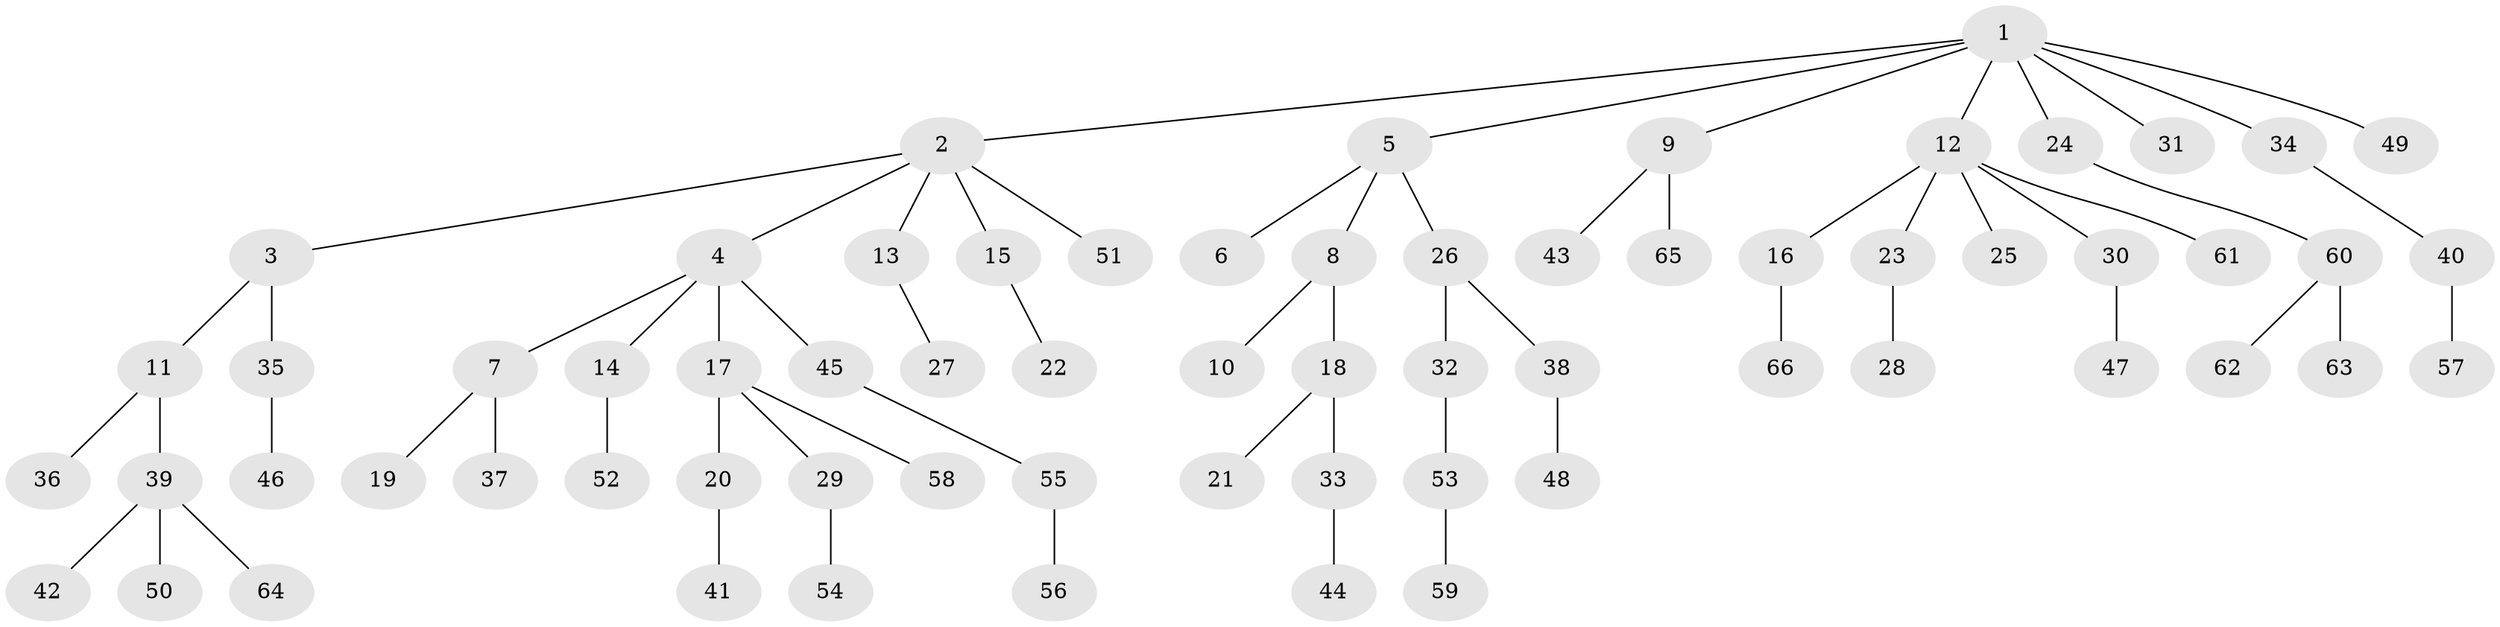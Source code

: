 // Generated by graph-tools (version 1.1) at 2025/15/03/09/25 04:15:36]
// undirected, 66 vertices, 65 edges
graph export_dot {
graph [start="1"]
  node [color=gray90,style=filled];
  1;
  2;
  3;
  4;
  5;
  6;
  7;
  8;
  9;
  10;
  11;
  12;
  13;
  14;
  15;
  16;
  17;
  18;
  19;
  20;
  21;
  22;
  23;
  24;
  25;
  26;
  27;
  28;
  29;
  30;
  31;
  32;
  33;
  34;
  35;
  36;
  37;
  38;
  39;
  40;
  41;
  42;
  43;
  44;
  45;
  46;
  47;
  48;
  49;
  50;
  51;
  52;
  53;
  54;
  55;
  56;
  57;
  58;
  59;
  60;
  61;
  62;
  63;
  64;
  65;
  66;
  1 -- 2;
  1 -- 5;
  1 -- 9;
  1 -- 12;
  1 -- 24;
  1 -- 31;
  1 -- 34;
  1 -- 49;
  2 -- 3;
  2 -- 4;
  2 -- 13;
  2 -- 15;
  2 -- 51;
  3 -- 11;
  3 -- 35;
  4 -- 7;
  4 -- 14;
  4 -- 17;
  4 -- 45;
  5 -- 6;
  5 -- 8;
  5 -- 26;
  7 -- 19;
  7 -- 37;
  8 -- 10;
  8 -- 18;
  9 -- 43;
  9 -- 65;
  11 -- 36;
  11 -- 39;
  12 -- 16;
  12 -- 23;
  12 -- 25;
  12 -- 30;
  12 -- 61;
  13 -- 27;
  14 -- 52;
  15 -- 22;
  16 -- 66;
  17 -- 20;
  17 -- 29;
  17 -- 58;
  18 -- 21;
  18 -- 33;
  20 -- 41;
  23 -- 28;
  24 -- 60;
  26 -- 32;
  26 -- 38;
  29 -- 54;
  30 -- 47;
  32 -- 53;
  33 -- 44;
  34 -- 40;
  35 -- 46;
  38 -- 48;
  39 -- 42;
  39 -- 50;
  39 -- 64;
  40 -- 57;
  45 -- 55;
  53 -- 59;
  55 -- 56;
  60 -- 62;
  60 -- 63;
}
